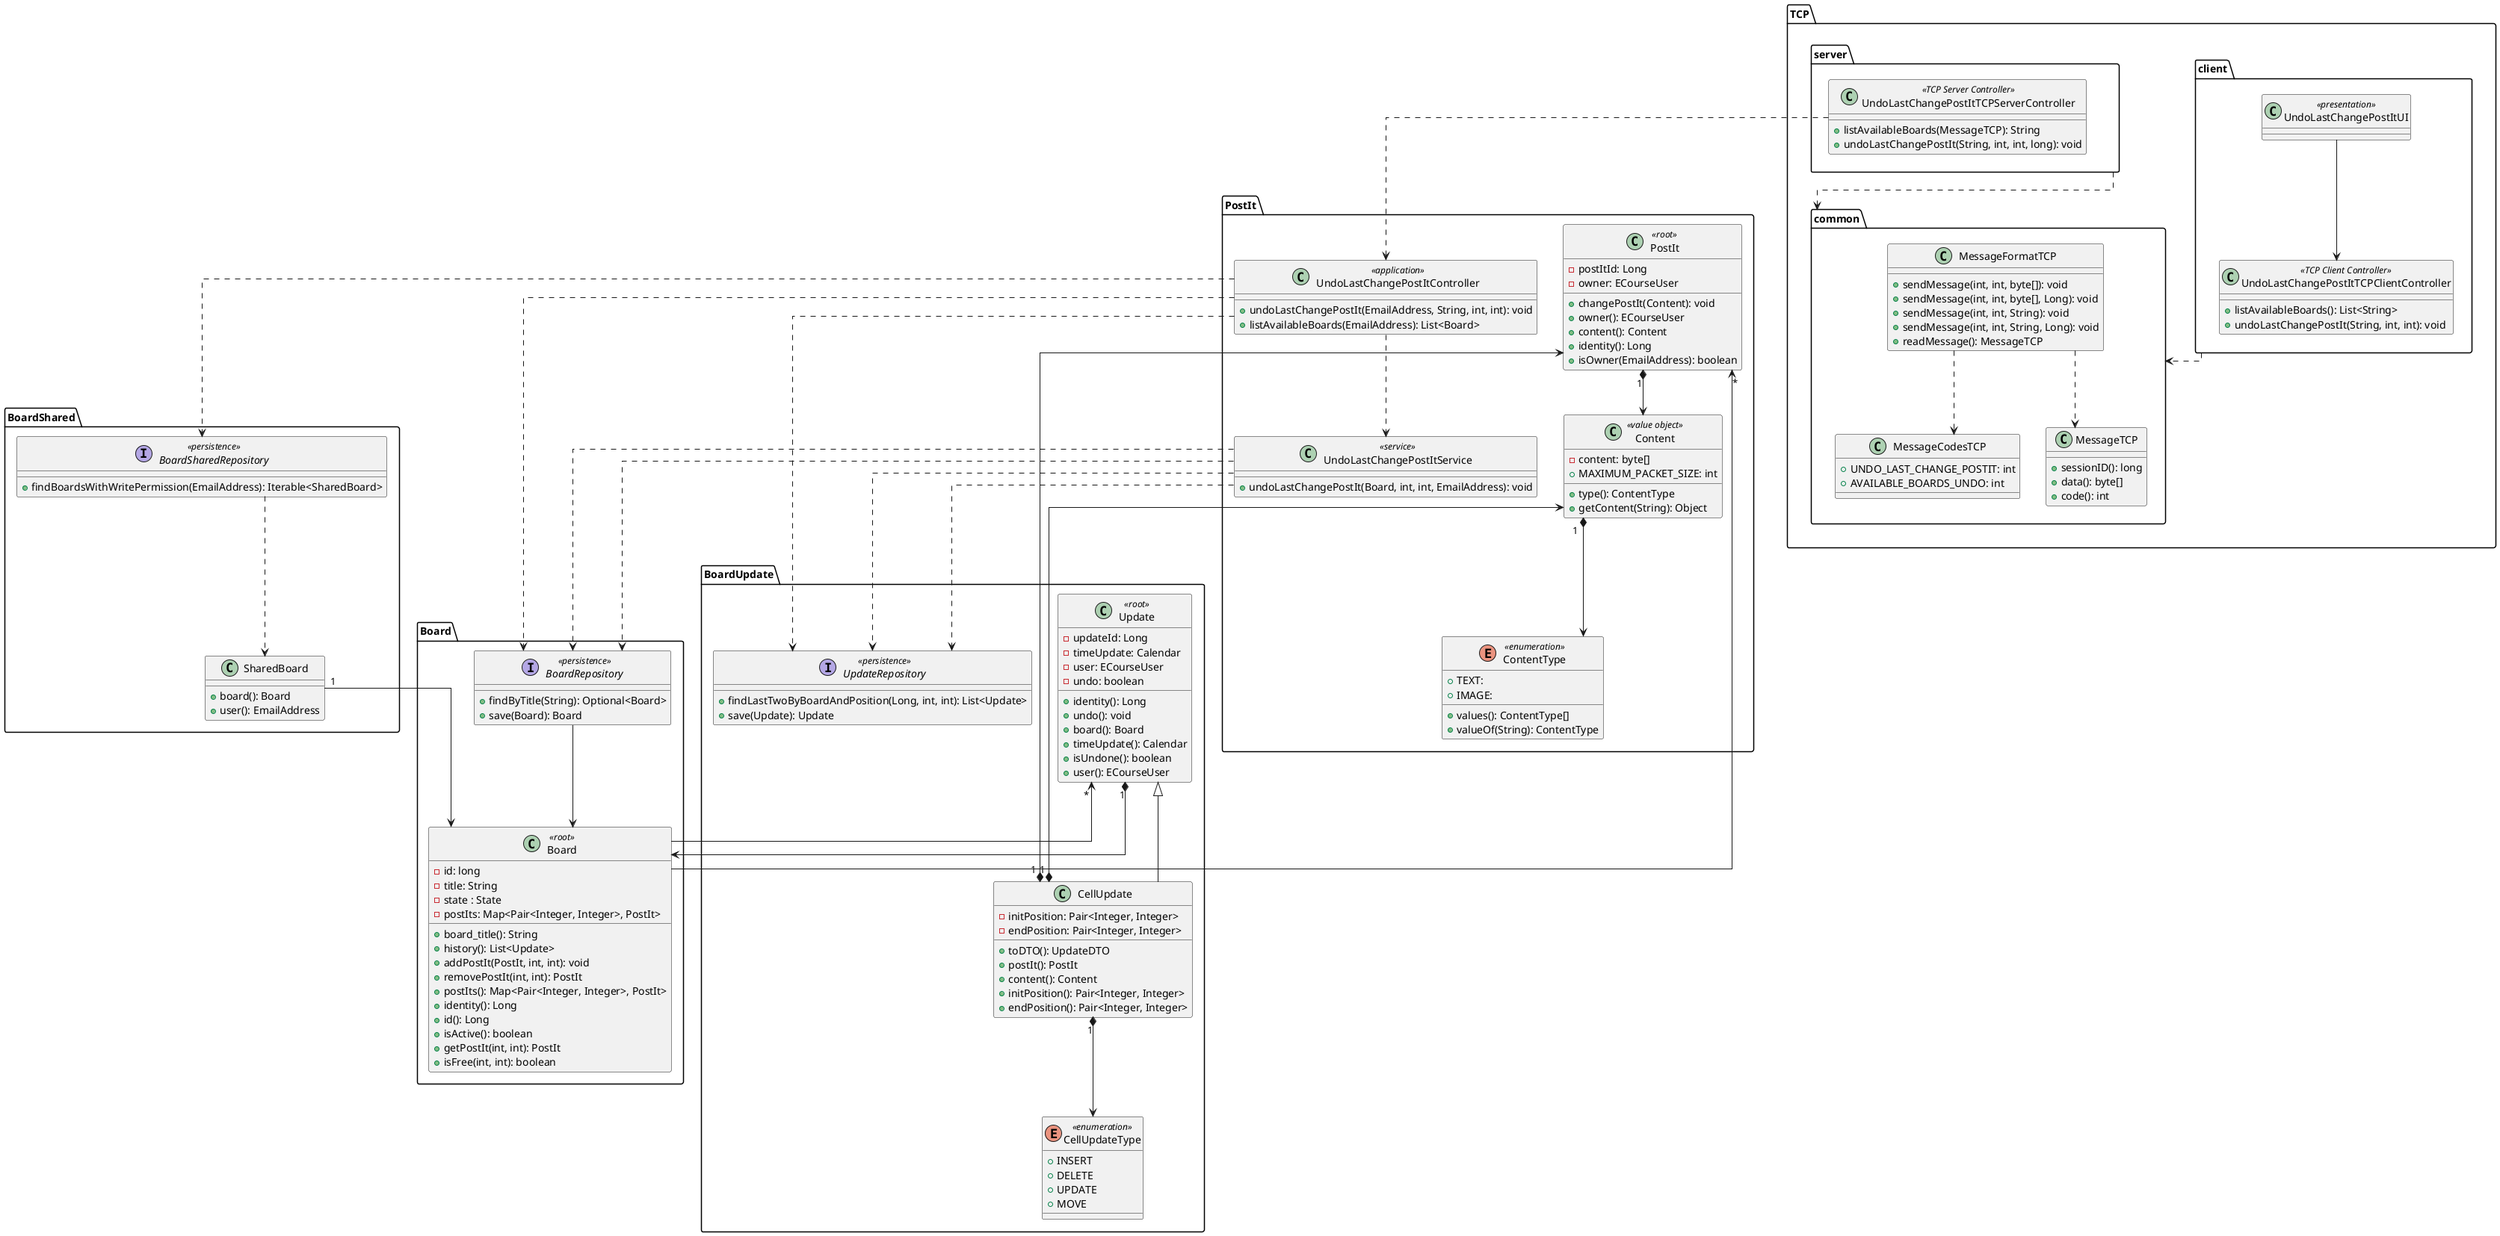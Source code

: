 @startuml

top to bottom direction
skinparam linetype ortho

package Board {
    class Board << root >>{
      - id: long
      - title: String
      - state : State
      - postIts: Map<Pair<Integer, Integer>, PostIt>
      + board_title(): String
      + history(): List<Update>
      + addPostIt(PostIt, int, int): void
      + removePostIt(int, int): PostIt
      + postIts(): Map<Pair<Integer, Integer>, PostIt>
      + identity(): Long
      + id(): Long
      + isActive(): boolean
      + getPostIt(int, int): PostIt
      + isFree(int, int): boolean
    }
    interface BoardRepository << persistence >> {
      + findByTitle(String): Optional<Board>
      + save(Board): Board
    }
}

package BoardShared {
    interface BoardSharedRepository << persistence >> {
      + findBoardsWithWritePermission(EmailAddress): Iterable<SharedBoard>
    }
    class SharedBoard {
        + board(): Board
        + user(): EmailAddress
    }
}

package BoardUpdate {

    class CellUpdate extends Update {
      - initPosition: Pair<Integer, Integer>
      - endPosition: Pair<Integer, Integer>
      + toDTO(): UpdateDTO
      + postIt(): PostIt
      + content(): Content
      + initPosition(): Pair<Integer, Integer>
      + endPosition(): Pair<Integer, Integer>
    }

    enum CellUpdateType << enumeration >> {
      + INSERT
      + DELETE
      + UPDATE
      + MOVE
    }

    class Update << root >> {
      - updateId: Long
      - timeUpdate: Calendar
      - user: ECourseUser
      - undo: boolean
      + identity(): Long
      + undo(): void
      + board(): Board
      + timeUpdate(): Calendar
      + isUndone(): boolean
      + user(): ECourseUser
    }

    interface UpdateRepository << persistence >> {
      + findLastTwoByBoardAndPosition(Long, int, int): List<Update>
      + save(Update): Update
    }

}

package PostIt {
    class PostIt << root >> {
      - postItId: Long
      - owner: ECourseUser
      + changePostIt(Content): void
      + owner(): ECourseUser
      + content(): Content
      + identity(): Long
      + isOwner(EmailAddress): boolean
    }
}

package TCP.common {
    class MessageCodesTCP {
      + UNDO_LAST_CHANGE_POSTIT: int
      + AVAILABLE_BOARDS_UNDO: int
    }

    class MessageFormatTCP {
      + sendMessage(int, int, byte[]): void
      + sendMessage(int, int, byte[], Long): void
      + sendMessage(int, int, String): void
      + sendMessage(int, int, String, Long): void
      + readMessage(): MessageTCP
    }

    class MessageTCP {
      + sessionID(): long
      + data(): byte[]
      + code(): int
    }
}
package TCP.server {
    class UndoLastChangePostItTCPServerController << TCP Server Controller >> {
      + listAvailableBoards(MessageTCP): String
      + undoLastChangePostIt(String, int, int, long): void
    }
}

package TCP.client {
    class UndoLastChangePostItTCPClientController << TCP Client Controller >> {
      + listAvailableBoards(): List<String>
      + undoLastChangePostIt(String, int, int): void
    }

    class UndoLastChangePostItUI << presentation >> {
    }
}

package PostIt {
    class UndoLastChangePostItController << application >> {
      + undoLastChangePostIt(EmailAddress, String, int, int): void
      + listAvailableBoards(EmailAddress): List<Board>
    }

    class UndoLastChangePostItService << service >> {
      + undoLastChangePostIt(Board, int, int, EmailAddress): void
    }

    class Content << value object >> {
      - content: byte[]
      + MAXIMUM_PACKET_SIZE: int
      + type(): ContentType
      + getContent(String): Object
    }

    enum ContentType << enumeration >> {
      + TEXT:
      + IMAGE:
      + values(): ContentType[]
      + valueOf(String): ContentType
    }
}


BoardUpdate.CellUpdate "1" *--> BoardUpdate.CellUpdateType
BoardUpdate.CellUpdate "1" *--> PostIt.Content
BoardUpdate.CellUpdate "1" *--> PostIt.PostIt
Update "1" *--> Board.Board
PostIt.Content "1" *--> ContentType
PostIt.PostIt "1" *--> PostIt.Content
UndoLastChangePostItController ..> BoardRepository
UndoLastChangePostItController ..> BoardSharedRepository
UndoLastChangePostItController ..> UpdateRepository
UndoLastChangePostItService ..> BoardRepository
UndoLastChangePostItService ..> UpdateRepository
UndoLastChangePostItUI --> UndoLastChangePostItTCPClientController
TCP.client ..> TCP.common
TCP.server ..> TCP.common
MessageFormatTCP ..> MessageTCP
MessageFormatTCP ..> MessageCodesTCP
Board.Board --> "*" PostIt.PostIt
Board.Board --> "*" Update
BoardRepository --> Board.Board
BoardSharedRepository ..> BoardShared.SharedBoard
BoardShared.SharedBoard "1" --> Board.Board
UndoLastChangePostItTCPServerController ..> UndoLastChangePostItController
UndoLastChangePostItController ..> UndoLastChangePostItService
UndoLastChangePostItService ..> UpdateRepository
UndoLastChangePostItService ..> BoardRepository
@enduml
